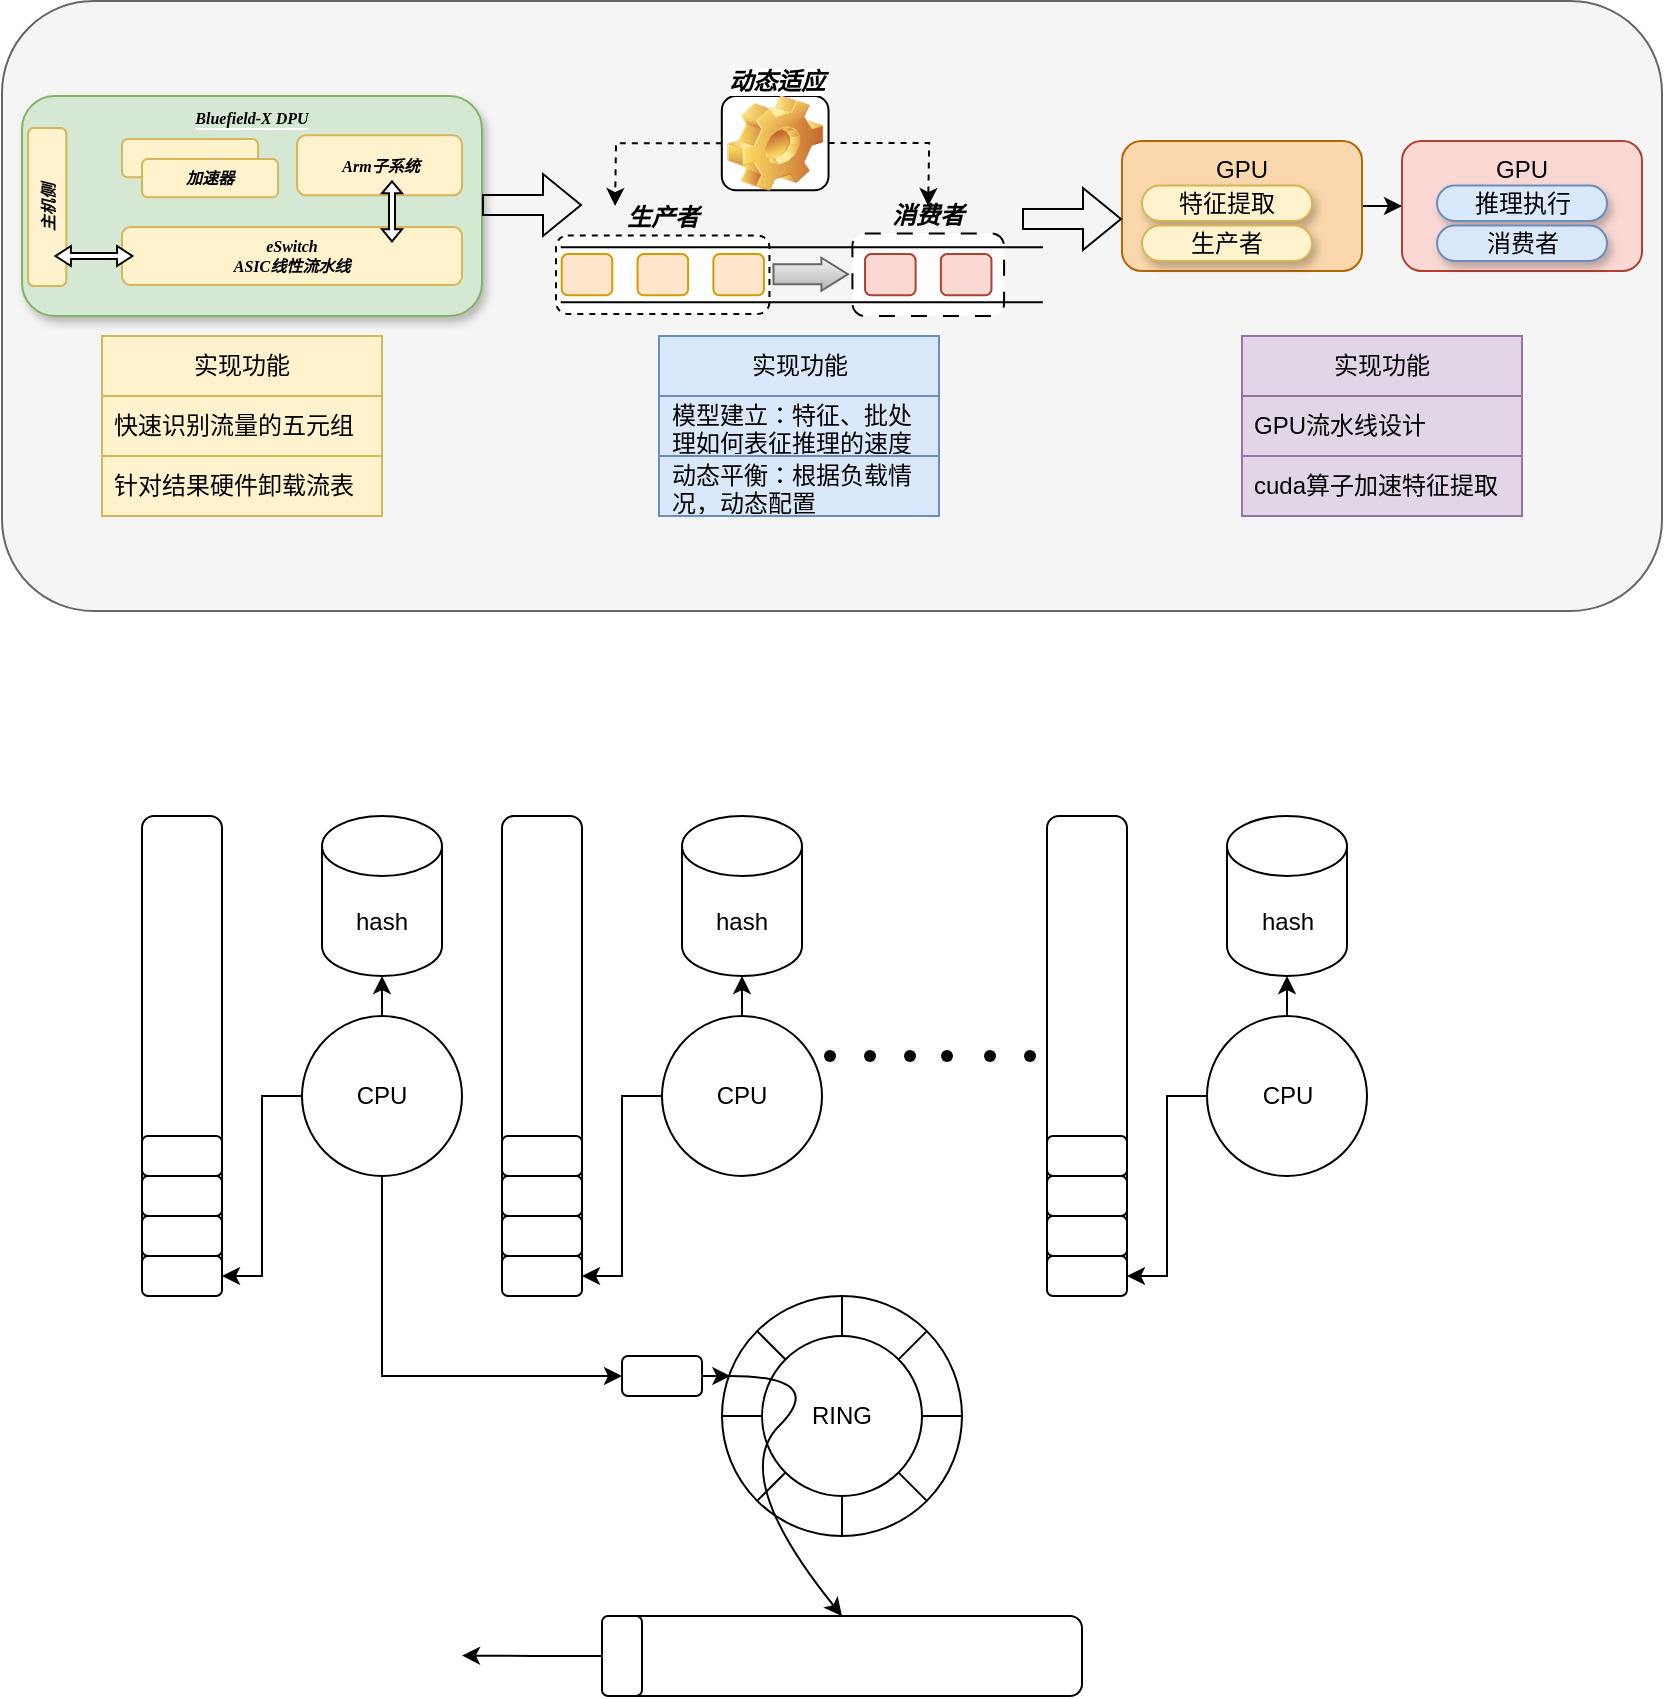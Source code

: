 <mxfile version="24.0.1" type="github">
  <diagram name="第 1 页" id="BEPfm012HWBrJYS6_Jwx">
    <mxGraphModel dx="1436" dy="853" grid="1" gridSize="10" guides="1" tooltips="1" connect="1" arrows="1" fold="1" page="1" pageScale="1" pageWidth="827" pageHeight="1169" math="0" shadow="0">
      <root>
        <mxCell id="0" />
        <mxCell id="1" parent="0" />
        <mxCell id="IIrm1d9D_0IFSA_Axzly-225" value="" style="rounded=1;whiteSpace=wrap;html=1;fillColor=#f5f5f5;fontColor=#333333;strokeColor=#666666;" parent="1" vertex="1">
          <mxGeometry y="272.5" width="830" height="305" as="geometry" />
        </mxCell>
        <mxCell id="IIrm1d9D_0IFSA_Axzly-65" value="" style="group" parent="1" vertex="1" connectable="0">
          <mxGeometry x="10" y="320" width="230" height="210" as="geometry" />
        </mxCell>
        <mxCell id="IIrm1d9D_0IFSA_Axzly-59" value="实现功能" style="swimlane;fontStyle=0;childLayout=stackLayout;horizontal=1;startSize=30;horizontalStack=0;resizeParent=1;resizeParentMax=0;resizeLast=0;collapsible=1;marginBottom=0;whiteSpace=wrap;html=1;fillColor=#fff2cc;strokeColor=#d6b656;container=0;" parent="IIrm1d9D_0IFSA_Axzly-65" vertex="1">
          <mxGeometry x="40" y="120" width="140" height="90" as="geometry" />
        </mxCell>
        <mxCell id="IIrm1d9D_0IFSA_Axzly-51" value="&lt;span style=&quot;background-color: rgb(213, 232, 212); font-size: 8px;&quot;&gt;Bluefield-X DPU&lt;/span&gt;" style="rounded=1;whiteSpace=wrap;html=1;fontStyle=3;fontFamily=Times New Roman;labelBackgroundColor=default;labelBorderColor=none;verticalAlign=top;fillColor=#d5e8d4;strokeColor=#82b366;shadow=1;fontSize=8;container=0;" parent="IIrm1d9D_0IFSA_Axzly-65" vertex="1">
          <mxGeometry width="230.0" height="110.0" as="geometry" />
        </mxCell>
        <mxCell id="IIrm1d9D_0IFSA_Axzly-52" value="&lt;font style=&quot;font-size: 8px;&quot;&gt;&lt;span style=&quot;font-size: 8px;&quot;&gt;&lt;span style=&quot;font-size: 8px;&quot;&gt;主机侧&lt;br style=&quot;font-size: 8px;&quot;&gt;&lt;/span&gt;&lt;/span&gt;&lt;/font&gt;" style="rounded=1;html=1;fillColor=#fff2cc;strokeColor=#d6b656;direction=west;fontStyle=3;verticalAlign=middle;horizontal=0;whiteSpace=wrap;fontSize=8;fontFamily=Times New Roman;container=0;" parent="IIrm1d9D_0IFSA_Axzly-65" vertex="1">
          <mxGeometry x="3" y="16" width="19.17" height="79" as="geometry" />
        </mxCell>
        <mxCell id="IIrm1d9D_0IFSA_Axzly-53" value="&lt;font style=&quot;font-size: 8px;&quot;&gt;eSwitch&lt;br&gt;&lt;span style=&quot;font-size: 8px;&quot;&gt;&lt;span style=&quot;font-size: 8px;&quot;&gt;ASIC线性流水线&lt;br style=&quot;font-size: 8px;&quot;&gt;&lt;/span&gt;&lt;/span&gt;&lt;/font&gt;" style="rounded=1;html=1;fillColor=#fff2cc;strokeColor=#d6b656;direction=north;fontStyle=3;verticalAlign=middle;horizontal=1;whiteSpace=wrap;fontSize=8;fontFamily=Times New Roman;container=0;" parent="IIrm1d9D_0IFSA_Axzly-65" vertex="1">
          <mxGeometry x="50" y="65.5" width="170" height="29" as="geometry" />
        </mxCell>
        <mxCell id="IIrm1d9D_0IFSA_Axzly-54" value="&lt;font style=&quot;font-size: 8px;&quot;&gt;&lt;span style=&quot;font-size: 8px;&quot;&gt;&lt;span style=&quot;font-size: 8px;&quot;&gt;Arm子系统&lt;br style=&quot;font-size: 8px;&quot;&gt;&lt;/span&gt;&lt;/span&gt;&lt;/font&gt;" style="rounded=1;html=1;fillColor=#fff2cc;strokeColor=#d6b656;direction=north;fontStyle=3;verticalAlign=middle;horizontal=1;whiteSpace=wrap;fontSize=8;fontFamily=Times New Roman;container=0;" parent="IIrm1d9D_0IFSA_Axzly-65" vertex="1">
          <mxGeometry x="137.5" y="19.66" width="82.5" height="30" as="geometry" />
        </mxCell>
        <mxCell id="IIrm1d9D_0IFSA_Axzly-55" value="&lt;font style=&quot;font-size: 8px;&quot;&gt;&lt;span style=&quot;font-size: 8px;&quot;&gt;&lt;span style=&quot;font-size: 8px;&quot;&gt;&lt;br style=&quot;font-size: 8px;&quot;&gt;&lt;/span&gt;&lt;/span&gt;&lt;/font&gt;" style="rounded=1;html=1;fillColor=#fff2cc;strokeColor=#d6b656;direction=north;fontStyle=3;verticalAlign=middle;horizontal=1;whiteSpace=wrap;fontSize=8;fontFamily=Times New Roman;container=0;" parent="IIrm1d9D_0IFSA_Axzly-65" vertex="1">
          <mxGeometry x="50" y="21.5" width="68.05" height="19.17" as="geometry" />
        </mxCell>
        <mxCell id="IIrm1d9D_0IFSA_Axzly-56" value="&lt;font style=&quot;font-size: 8px;&quot;&gt;&lt;span style=&quot;font-size: 8px;&quot;&gt;&lt;span style=&quot;font-size: 8px;&quot;&gt;加速器&lt;br style=&quot;font-size: 8px;&quot;&gt;&lt;/span&gt;&lt;/span&gt;&lt;/font&gt;" style="rounded=1;html=1;fillColor=#fff2cc;strokeColor=#d6b656;direction=north;fontStyle=3;verticalAlign=middle;horizontal=1;whiteSpace=wrap;fontSize=8;fontFamily=Times New Roman;container=0;" parent="IIrm1d9D_0IFSA_Axzly-65" vertex="1">
          <mxGeometry x="60" y="31.5" width="68.05" height="19.17" as="geometry" />
        </mxCell>
        <mxCell id="IIrm1d9D_0IFSA_Axzly-57" value="" style="shape=doubleArrow;direction=south;whiteSpace=wrap;html=1;fontFamily=Times New Roman;fontStyle=3;container=0;" parent="IIrm1d9D_0IFSA_Axzly-65" vertex="1">
          <mxGeometry x="180" y="42.67" width="10" height="30" as="geometry" />
        </mxCell>
        <mxCell id="IIrm1d9D_0IFSA_Axzly-58" value="" style="shape=doubleArrow;direction=south;whiteSpace=wrap;html=1;rotation=90;fontFamily=Times New Roman;fontStyle=3;container=0;" parent="IIrm1d9D_0IFSA_Axzly-65" vertex="1">
          <mxGeometry x="31" y="60.77" width="10" height="38.47" as="geometry" />
        </mxCell>
        <mxCell id="IIrm1d9D_0IFSA_Axzly-60" value="快速识别流量的五元组" style="text;strokeColor=#d6b656;fillColor=#fff2cc;align=left;verticalAlign=middle;spacingLeft=4;spacingRight=4;overflow=hidden;points=[[0,0.5],[1,0.5]];portConstraint=eastwest;rotatable=0;whiteSpace=wrap;html=1;container=0;" parent="IIrm1d9D_0IFSA_Axzly-65" vertex="1">
          <mxGeometry x="40" y="150" width="140" height="30" as="geometry" />
        </mxCell>
        <mxCell id="IIrm1d9D_0IFSA_Axzly-61" value="针对结果硬件卸载流表" style="text;strokeColor=#d6b656;fillColor=#fff2cc;align=left;verticalAlign=middle;spacingLeft=4;spacingRight=4;overflow=hidden;points=[[0,0.5],[1,0.5]];portConstraint=eastwest;rotatable=0;whiteSpace=wrap;html=1;container=0;" parent="IIrm1d9D_0IFSA_Axzly-65" vertex="1">
          <mxGeometry x="40" y="180" width="140" height="30" as="geometry" />
        </mxCell>
        <mxCell id="IIrm1d9D_0IFSA_Axzly-129" value="" style="group" parent="1" vertex="1" connectable="0">
          <mxGeometry x="277" y="320" width="243" height="110" as="geometry" />
        </mxCell>
        <mxCell id="IIrm1d9D_0IFSA_Axzly-94" value="" style="edgeStyle=orthogonalEdgeStyle;rounded=0;orthogonalLoop=1;jettySize=auto;html=1;dashed=1;fontFamily=Times New Roman;fontStyle=3" parent="IIrm1d9D_0IFSA_Axzly-129" source="IIrm1d9D_0IFSA_Axzly-97" edge="1">
          <mxGeometry relative="1" as="geometry">
            <mxPoint x="186.077" y="55" as="targetPoint" />
          </mxGeometry>
        </mxCell>
        <mxCell id="IIrm1d9D_0IFSA_Axzly-95" style="edgeStyle=orthogonalEdgeStyle;rounded=0;orthogonalLoop=1;jettySize=auto;html=1;exitX=0;exitY=0.5;exitDx=0;exitDy=0;dashed=1;fontFamily=Times New Roman;fontStyle=3" parent="IIrm1d9D_0IFSA_Axzly-129" source="IIrm1d9D_0IFSA_Axzly-97" edge="1">
          <mxGeometry relative="1" as="geometry">
            <mxPoint x="29.538" y="55" as="targetPoint" />
          </mxGeometry>
        </mxCell>
        <mxCell id="IIrm1d9D_0IFSA_Axzly-97" value="动态适应" style="icon;html=1;image=img/clipart/Gear_128x128.png;labelPosition=center;verticalLabelPosition=top;align=center;verticalAlign=bottom;container=0;fontFamily=Times New Roman;fontStyle=3" parent="IIrm1d9D_0IFSA_Axzly-129" vertex="1">
          <mxGeometry x="82.903" width="53.366" height="47.143" as="geometry" />
        </mxCell>
        <mxCell id="IIrm1d9D_0IFSA_Axzly-109" value="生产者" style="rounded=1;whiteSpace=wrap;html=1;verticalAlign=bottom;labelPosition=center;verticalLabelPosition=top;align=center;dashed=1;container=0;fontFamily=Times New Roman;fontStyle=3" parent="IIrm1d9D_0IFSA_Axzly-129" vertex="1">
          <mxGeometry y="69.732" width="106.731" height="39.286" as="geometry" />
        </mxCell>
        <mxCell id="IIrm1d9D_0IFSA_Axzly-110" value="&lt;span&gt;&lt;span&gt;&lt;font&gt;消费者&lt;/font&gt;&lt;/span&gt;&lt;/span&gt;" style="rounded=1;whiteSpace=wrap;html=1;gradientColor=none;dashed=1;dashPattern=8 8;labelPosition=center;verticalLabelPosition=top;align=center;verticalAlign=bottom;container=0;fontFamily=Times New Roman;fontStyle=3" parent="IIrm1d9D_0IFSA_Axzly-129" vertex="1">
          <mxGeometry x="148.206" y="68.75" width="75.835" height="41.25" as="geometry" />
        </mxCell>
        <mxCell id="IIrm1d9D_0IFSA_Axzly-111" value="" style="shape=partialRectangle;whiteSpace=wrap;html=1;left=0;right=0;fillColor=none;container=0;fontFamily=Times New Roman;fontStyle=3" parent="IIrm1d9D_0IFSA_Axzly-129" vertex="1">
          <mxGeometry x="2.855" y="75.625" width="240.145" height="27.5" as="geometry" />
        </mxCell>
        <mxCell id="IIrm1d9D_0IFSA_Axzly-112" value="" style="rounded=1;whiteSpace=wrap;html=1;fillColor=#fad9d5;strokeColor=#ae4132;container=0;fontFamily=Times New Roman;fontStyle=3" parent="IIrm1d9D_0IFSA_Axzly-129" vertex="1">
          <mxGeometry x="154.526" y="79.062" width="25.278" height="20.625" as="geometry" />
        </mxCell>
        <mxCell id="IIrm1d9D_0IFSA_Axzly-113" value="" style="rounded=1;whiteSpace=wrap;html=1;fillColor=#fad9d5;strokeColor=#ae4132;container=0;fontFamily=Times New Roman;fontStyle=3" parent="IIrm1d9D_0IFSA_Axzly-129" vertex="1">
          <mxGeometry x="192.443" y="79.062" width="25.278" height="20.625" as="geometry" />
        </mxCell>
        <mxCell id="IIrm1d9D_0IFSA_Axzly-114" value="" style="rounded=1;whiteSpace=wrap;html=1;fillColor=#ffe6cc;strokeColor=#d79b00;container=0;fontFamily=Times New Roman;fontStyle=3" parent="IIrm1d9D_0IFSA_Axzly-129" vertex="1">
          <mxGeometry x="2.855" y="79.062" width="25.278" height="20.625" as="geometry" />
        </mxCell>
        <mxCell id="IIrm1d9D_0IFSA_Axzly-115" value="" style="rounded=1;whiteSpace=wrap;html=1;fillColor=#ffe6cc;strokeColor=#d79b00;container=0;fontFamily=Times New Roman;fontStyle=3" parent="IIrm1d9D_0IFSA_Axzly-129" vertex="1">
          <mxGeometry x="40.773" y="79.062" width="25.278" height="20.625" as="geometry" />
        </mxCell>
        <mxCell id="IIrm1d9D_0IFSA_Axzly-116" value="" style="rounded=1;whiteSpace=wrap;html=1;fillColor=#ffe6cc;strokeColor=#d79b00;container=0;fontFamily=Times New Roman;fontStyle=3" parent="IIrm1d9D_0IFSA_Axzly-129" vertex="1">
          <mxGeometry x="78.69" y="79.062" width="25.278" height="20.625" as="geometry" />
        </mxCell>
        <mxCell id="IIrm1d9D_0IFSA_Axzly-121" value="" style="shape=flexArrow;endArrow=classic;html=1;rounded=0;endWidth=5.517;endSize=4.103;fillColor=#f5f5f5;gradientColor=#b3b3b3;strokeColor=#666666;" parent="IIrm1d9D_0IFSA_Axzly-129" edge="1">
          <mxGeometry width="50" height="50" relative="1" as="geometry">
            <mxPoint x="108.252" y="89.108" as="sourcePoint" />
            <mxPoint x="146.497" y="89.108" as="targetPoint" />
          </mxGeometry>
        </mxCell>
        <mxCell id="IIrm1d9D_0IFSA_Axzly-130" value="实现功能" style="swimlane;fontStyle=0;childLayout=stackLayout;horizontal=1;startSize=30;horizontalStack=0;resizeParent=1;resizeParentMax=0;resizeLast=0;collapsible=1;marginBottom=0;whiteSpace=wrap;html=1;fillColor=#dae8fc;strokeColor=#6c8ebf;" parent="1" vertex="1">
          <mxGeometry x="328.5" y="440" width="140" height="90" as="geometry" />
        </mxCell>
        <mxCell id="IIrm1d9D_0IFSA_Axzly-131" value="模型建立：特征、批处理如何表征推理的速度" style="text;strokeColor=#6c8ebf;fillColor=#dae8fc;align=left;verticalAlign=middle;spacingLeft=4;spacingRight=4;overflow=hidden;points=[[0,0.5],[1,0.5]];portConstraint=eastwest;rotatable=0;whiteSpace=wrap;html=1;" parent="IIrm1d9D_0IFSA_Axzly-130" vertex="1">
          <mxGeometry y="30" width="140" height="30" as="geometry" />
        </mxCell>
        <mxCell id="IIrm1d9D_0IFSA_Axzly-132" value="动态平衡：根据负载情况，动态配置" style="text;strokeColor=#6c8ebf;fillColor=#dae8fc;align=left;verticalAlign=middle;spacingLeft=4;spacingRight=4;overflow=hidden;points=[[0,0.5],[1,0.5]];portConstraint=eastwest;rotatable=0;whiteSpace=wrap;html=1;" parent="IIrm1d9D_0IFSA_Axzly-130" vertex="1">
          <mxGeometry y="60" width="140" height="30" as="geometry" />
        </mxCell>
        <mxCell id="IIrm1d9D_0IFSA_Axzly-220" value="" style="edgeStyle=orthogonalEdgeStyle;rounded=0;orthogonalLoop=1;jettySize=auto;html=1;" parent="1" source="IIrm1d9D_0IFSA_Axzly-186" target="IIrm1d9D_0IFSA_Axzly-189" edge="1">
          <mxGeometry relative="1" as="geometry" />
        </mxCell>
        <mxCell id="IIrm1d9D_0IFSA_Axzly-186" value="GPU&lt;br&gt;" style="rounded=1;whiteSpace=wrap;html=1;fillColor=#fad7ac;strokeColor=#b46504;verticalAlign=top;container=0;" parent="1" vertex="1">
          <mxGeometry x="560" y="342.5" width="120" height="65" as="geometry" />
        </mxCell>
        <mxCell id="IIrm1d9D_0IFSA_Axzly-189" value="GPU" style="rounded=1;whiteSpace=wrap;html=1;fillColor=#fad9d5;strokeColor=#ae4132;verticalAlign=top;container=0;" parent="1" vertex="1">
          <mxGeometry x="700" y="342.5" width="120" height="65" as="geometry" />
        </mxCell>
        <mxCell id="IIrm1d9D_0IFSA_Axzly-191" value="特征提取" style="rounded=1;whiteSpace=wrap;html=1;arcSize=50;fillColor=#fff2cc;strokeColor=#d6b656;shadow=1;fillStyle=auto;container=0;" parent="1" vertex="1">
          <mxGeometry x="570" y="364.75" width="85" height="17.75" as="geometry" />
        </mxCell>
        <mxCell id="IIrm1d9D_0IFSA_Axzly-192" value="生产者" style="rounded=1;whiteSpace=wrap;html=1;arcSize=50;fillColor=#fff2cc;strokeColor=#d6b656;shadow=1;container=0;" parent="1" vertex="1">
          <mxGeometry x="570" y="384.75" width="85" height="17.75" as="geometry" />
        </mxCell>
        <mxCell id="IIrm1d9D_0IFSA_Axzly-197" value="推理执行" style="rounded=1;whiteSpace=wrap;html=1;arcSize=50;fillColor=#dae8fc;strokeColor=#6c8ebf;shadow=1;fillStyle=auto;container=0;" parent="1" vertex="1">
          <mxGeometry x="717.5" y="364.75" width="85" height="17.75" as="geometry" />
        </mxCell>
        <mxCell id="IIrm1d9D_0IFSA_Axzly-198" value="消费者" style="rounded=1;whiteSpace=wrap;html=1;arcSize=50;fillColor=#dae8fc;strokeColor=#6c8ebf;shadow=1;fillStyle=auto;container=0;" parent="1" vertex="1">
          <mxGeometry x="717.5" y="384.75" width="85" height="17.75" as="geometry" />
        </mxCell>
        <mxCell id="IIrm1d9D_0IFSA_Axzly-221" value="实现功能" style="swimlane;fontStyle=0;childLayout=stackLayout;horizontal=1;startSize=30;horizontalStack=0;resizeParent=1;resizeParentMax=0;resizeLast=0;collapsible=1;marginBottom=0;whiteSpace=wrap;html=1;fillColor=#e1d5e7;strokeColor=#9673a6;" parent="1" vertex="1">
          <mxGeometry x="620" y="440" width="140" height="90" as="geometry" />
        </mxCell>
        <mxCell id="IIrm1d9D_0IFSA_Axzly-222" value="GPU流水线设计" style="text;strokeColor=#9673a6;fillColor=#e1d5e7;align=left;verticalAlign=middle;spacingLeft=4;spacingRight=4;overflow=hidden;points=[[0,0.5],[1,0.5]];portConstraint=eastwest;rotatable=0;whiteSpace=wrap;html=1;" parent="IIrm1d9D_0IFSA_Axzly-221" vertex="1">
          <mxGeometry y="30" width="140" height="30" as="geometry" />
        </mxCell>
        <mxCell id="IIrm1d9D_0IFSA_Axzly-223" value="cuda算子加速特征提取" style="text;strokeColor=#9673a6;fillColor=#e1d5e7;align=left;verticalAlign=middle;spacingLeft=4;spacingRight=4;overflow=hidden;points=[[0,0.5],[1,0.5]];portConstraint=eastwest;rotatable=0;whiteSpace=wrap;html=1;" parent="IIrm1d9D_0IFSA_Axzly-221" vertex="1">
          <mxGeometry y="60" width="140" height="30" as="geometry" />
        </mxCell>
        <mxCell id="IIrm1d9D_0IFSA_Axzly-229" value="" style="shape=flexArrow;endArrow=classic;html=1;rounded=0;" parent="1" edge="1">
          <mxGeometry width="50" height="50" relative="1" as="geometry">
            <mxPoint x="510" y="381.5" as="sourcePoint" />
            <mxPoint x="560" y="381.5" as="targetPoint" />
          </mxGeometry>
        </mxCell>
        <mxCell id="IIrm1d9D_0IFSA_Axzly-230" value="" style="shape=flexArrow;endArrow=classic;html=1;rounded=0;" parent="1" edge="1">
          <mxGeometry width="50" height="50" relative="1" as="geometry">
            <mxPoint x="240" y="374.5" as="sourcePoint" />
            <mxPoint x="290" y="374.5" as="targetPoint" />
          </mxGeometry>
        </mxCell>
        <mxCell id="Cnf2XQRgXCFw5T7FZnt9-1" value="" style="rounded=1;whiteSpace=wrap;html=1;" vertex="1" parent="1">
          <mxGeometry x="70" y="680" width="40" height="240" as="geometry" />
        </mxCell>
        <mxCell id="Cnf2XQRgXCFw5T7FZnt9-15" style="edgeStyle=orthogonalEdgeStyle;rounded=0;orthogonalLoop=1;jettySize=auto;html=1;exitX=0;exitY=0.5;exitDx=0;exitDy=0;entryX=1;entryY=0.5;entryDx=0;entryDy=0;" edge="1" parent="1" source="Cnf2XQRgXCFw5T7FZnt9-9" target="Cnf2XQRgXCFw5T7FZnt9-11">
          <mxGeometry relative="1" as="geometry" />
        </mxCell>
        <mxCell id="Cnf2XQRgXCFw5T7FZnt9-38" style="edgeStyle=orthogonalEdgeStyle;rounded=0;orthogonalLoop=1;jettySize=auto;html=1;exitX=0.5;exitY=1;exitDx=0;exitDy=0;entryX=0;entryY=0.5;entryDx=0;entryDy=0;" edge="1" parent="1" source="Cnf2XQRgXCFw5T7FZnt9-9" target="Cnf2XQRgXCFw5T7FZnt9-37">
          <mxGeometry relative="1" as="geometry" />
        </mxCell>
        <mxCell id="Cnf2XQRgXCFw5T7FZnt9-9" value="CPU" style="ellipse;whiteSpace=wrap;html=1;aspect=fixed;" vertex="1" parent="1">
          <mxGeometry x="150" y="780" width="80" height="80" as="geometry" />
        </mxCell>
        <mxCell id="Cnf2XQRgXCFw5T7FZnt9-10" value="hash" style="shape=cylinder3;whiteSpace=wrap;html=1;boundedLbl=1;backgroundOutline=1;size=15;" vertex="1" parent="1">
          <mxGeometry x="160" y="680" width="60" height="80" as="geometry" />
        </mxCell>
        <mxCell id="Cnf2XQRgXCFw5T7FZnt9-11" value="" style="rounded=1;whiteSpace=wrap;html=1;" vertex="1" parent="1">
          <mxGeometry x="70" y="900" width="40" height="20" as="geometry" />
        </mxCell>
        <mxCell id="Cnf2XQRgXCFw5T7FZnt9-12" value="" style="rounded=1;whiteSpace=wrap;html=1;" vertex="1" parent="1">
          <mxGeometry x="70" y="880" width="40" height="20" as="geometry" />
        </mxCell>
        <mxCell id="Cnf2XQRgXCFw5T7FZnt9-13" value="" style="rounded=1;whiteSpace=wrap;html=1;" vertex="1" parent="1">
          <mxGeometry x="70" y="860" width="40" height="20" as="geometry" />
        </mxCell>
        <mxCell id="Cnf2XQRgXCFw5T7FZnt9-14" value="" style="rounded=1;whiteSpace=wrap;html=1;" vertex="1" parent="1">
          <mxGeometry x="70" y="840" width="40" height="20" as="geometry" />
        </mxCell>
        <mxCell id="Cnf2XQRgXCFw5T7FZnt9-16" style="edgeStyle=orthogonalEdgeStyle;rounded=0;orthogonalLoop=1;jettySize=auto;html=1;exitX=0.5;exitY=0;exitDx=0;exitDy=0;entryX=0.5;entryY=1;entryDx=0;entryDy=0;entryPerimeter=0;" edge="1" parent="1" source="Cnf2XQRgXCFw5T7FZnt9-9" target="Cnf2XQRgXCFw5T7FZnt9-10">
          <mxGeometry relative="1" as="geometry" />
        </mxCell>
        <mxCell id="Cnf2XQRgXCFw5T7FZnt9-17" value="" style="ellipse;whiteSpace=wrap;html=1;aspect=fixed;" vertex="1" parent="1">
          <mxGeometry x="360" y="920" width="120" height="120" as="geometry" />
        </mxCell>
        <mxCell id="Cnf2XQRgXCFw5T7FZnt9-20" value="" style="endArrow=none;html=1;rounded=0;exitX=0;exitY=0;exitDx=0;exitDy=0;entryX=1;entryY=1;entryDx=0;entryDy=0;" edge="1" parent="1" source="Cnf2XQRgXCFw5T7FZnt9-17" target="Cnf2XQRgXCFw5T7FZnt9-17">
          <mxGeometry width="50" height="50" relative="1" as="geometry">
            <mxPoint x="521.5" y="810" as="sourcePoint" />
            <mxPoint x="571.5" y="760" as="targetPoint" />
          </mxGeometry>
        </mxCell>
        <mxCell id="Cnf2XQRgXCFw5T7FZnt9-21" value="" style="endArrow=none;html=1;rounded=0;exitX=0;exitY=0.5;exitDx=0;exitDy=0;entryX=1;entryY=0.5;entryDx=0;entryDy=0;" edge="1" parent="1" source="Cnf2XQRgXCFw5T7FZnt9-17" target="Cnf2XQRgXCFw5T7FZnt9-17">
          <mxGeometry width="50" height="50" relative="1" as="geometry">
            <mxPoint x="531.5" y="820" as="sourcePoint" />
            <mxPoint x="581.5" y="770" as="targetPoint" />
          </mxGeometry>
        </mxCell>
        <mxCell id="Cnf2XQRgXCFw5T7FZnt9-22" value="" style="endArrow=none;html=1;rounded=0;exitX=0.5;exitY=0;exitDx=0;exitDy=0;entryX=0.5;entryY=1;entryDx=0;entryDy=0;" edge="1" parent="1" source="Cnf2XQRgXCFw5T7FZnt9-17" target="Cnf2XQRgXCFw5T7FZnt9-17">
          <mxGeometry width="50" height="50" relative="1" as="geometry">
            <mxPoint x="531.5" y="820" as="sourcePoint" />
            <mxPoint x="581.5" y="770" as="targetPoint" />
          </mxGeometry>
        </mxCell>
        <mxCell id="Cnf2XQRgXCFw5T7FZnt9-23" value="" style="endArrow=none;html=1;rounded=0;exitX=1;exitY=0;exitDx=0;exitDy=0;entryX=0;entryY=1;entryDx=0;entryDy=0;" edge="1" parent="1" source="Cnf2XQRgXCFw5T7FZnt9-17" target="Cnf2XQRgXCFw5T7FZnt9-17">
          <mxGeometry width="50" height="50" relative="1" as="geometry">
            <mxPoint x="541.5" y="830" as="sourcePoint" />
            <mxPoint x="591.5" y="780" as="targetPoint" />
          </mxGeometry>
        </mxCell>
        <mxCell id="Cnf2XQRgXCFw5T7FZnt9-36" value="RING" style="ellipse;whiteSpace=wrap;html=1;aspect=fixed;" vertex="1" parent="1">
          <mxGeometry x="380" y="940" width="80" height="80" as="geometry" />
        </mxCell>
        <mxCell id="Cnf2XQRgXCFw5T7FZnt9-37" value="" style="rounded=1;whiteSpace=wrap;html=1;" vertex="1" parent="1">
          <mxGeometry x="310" y="950" width="40" height="20" as="geometry" />
        </mxCell>
        <mxCell id="Cnf2XQRgXCFw5T7FZnt9-39" style="edgeStyle=orthogonalEdgeStyle;rounded=0;orthogonalLoop=1;jettySize=auto;html=1;exitX=1;exitY=0.5;exitDx=0;exitDy=0;entryX=0.035;entryY=0.334;entryDx=0;entryDy=0;entryPerimeter=0;" edge="1" parent="1" source="Cnf2XQRgXCFw5T7FZnt9-37" target="Cnf2XQRgXCFw5T7FZnt9-17">
          <mxGeometry relative="1" as="geometry" />
        </mxCell>
        <mxCell id="Cnf2XQRgXCFw5T7FZnt9-40" value="" style="rounded=1;whiteSpace=wrap;html=1;rotation=90;" vertex="1" parent="1">
          <mxGeometry x="400" y="980" width="40" height="240" as="geometry" />
        </mxCell>
        <mxCell id="Cnf2XQRgXCFw5T7FZnt9-43" style="edgeStyle=orthogonalEdgeStyle;rounded=0;orthogonalLoop=1;jettySize=auto;html=1;exitX=0.5;exitY=1;exitDx=0;exitDy=0;" edge="1" parent="1" source="Cnf2XQRgXCFw5T7FZnt9-42">
          <mxGeometry relative="1" as="geometry">
            <mxPoint x="230" y="1099.795" as="targetPoint" />
          </mxGeometry>
        </mxCell>
        <mxCell id="Cnf2XQRgXCFw5T7FZnt9-42" value="" style="rounded=1;whiteSpace=wrap;html=1;rotation=90;" vertex="1" parent="1">
          <mxGeometry x="290" y="1090" width="40" height="20" as="geometry" />
        </mxCell>
        <mxCell id="Cnf2XQRgXCFw5T7FZnt9-45" value="" style="curved=1;endArrow=classic;html=1;rounded=0;entryX=0;entryY=0.5;entryDx=0;entryDy=0;" edge="1" parent="1" target="Cnf2XQRgXCFw5T7FZnt9-40">
          <mxGeometry width="50" height="50" relative="1" as="geometry">
            <mxPoint x="363.5" y="960" as="sourcePoint" />
            <mxPoint x="413.5" y="1010" as="targetPoint" />
            <Array as="points">
              <mxPoint x="413.5" y="960" />
              <mxPoint x="363.5" y="1010" />
            </Array>
          </mxGeometry>
        </mxCell>
        <mxCell id="Cnf2XQRgXCFw5T7FZnt9-46" value="" style="rounded=1;whiteSpace=wrap;html=1;" vertex="1" parent="1">
          <mxGeometry x="250" y="680" width="40" height="240" as="geometry" />
        </mxCell>
        <mxCell id="Cnf2XQRgXCFw5T7FZnt9-47" style="edgeStyle=orthogonalEdgeStyle;rounded=0;orthogonalLoop=1;jettySize=auto;html=1;exitX=0;exitY=0.5;exitDx=0;exitDy=0;entryX=1;entryY=0.5;entryDx=0;entryDy=0;" edge="1" parent="1" source="Cnf2XQRgXCFw5T7FZnt9-48" target="Cnf2XQRgXCFw5T7FZnt9-50">
          <mxGeometry relative="1" as="geometry" />
        </mxCell>
        <mxCell id="Cnf2XQRgXCFw5T7FZnt9-48" value="CPU" style="ellipse;whiteSpace=wrap;html=1;aspect=fixed;" vertex="1" parent="1">
          <mxGeometry x="330" y="780" width="80" height="80" as="geometry" />
        </mxCell>
        <mxCell id="Cnf2XQRgXCFw5T7FZnt9-49" value="hash" style="shape=cylinder3;whiteSpace=wrap;html=1;boundedLbl=1;backgroundOutline=1;size=15;" vertex="1" parent="1">
          <mxGeometry x="340" y="680" width="60" height="80" as="geometry" />
        </mxCell>
        <mxCell id="Cnf2XQRgXCFw5T7FZnt9-50" value="" style="rounded=1;whiteSpace=wrap;html=1;" vertex="1" parent="1">
          <mxGeometry x="250" y="900" width="40" height="20" as="geometry" />
        </mxCell>
        <mxCell id="Cnf2XQRgXCFw5T7FZnt9-51" value="" style="rounded=1;whiteSpace=wrap;html=1;" vertex="1" parent="1">
          <mxGeometry x="250" y="880" width="40" height="20" as="geometry" />
        </mxCell>
        <mxCell id="Cnf2XQRgXCFw5T7FZnt9-52" value="" style="rounded=1;whiteSpace=wrap;html=1;" vertex="1" parent="1">
          <mxGeometry x="250" y="860" width="40" height="20" as="geometry" />
        </mxCell>
        <mxCell id="Cnf2XQRgXCFw5T7FZnt9-53" value="" style="rounded=1;whiteSpace=wrap;html=1;" vertex="1" parent="1">
          <mxGeometry x="250" y="840" width="40" height="20" as="geometry" />
        </mxCell>
        <mxCell id="Cnf2XQRgXCFw5T7FZnt9-54" style="edgeStyle=orthogonalEdgeStyle;rounded=0;orthogonalLoop=1;jettySize=auto;html=1;exitX=0.5;exitY=0;exitDx=0;exitDy=0;entryX=0.5;entryY=1;entryDx=0;entryDy=0;entryPerimeter=0;" edge="1" parent="1" source="Cnf2XQRgXCFw5T7FZnt9-48" target="Cnf2XQRgXCFw5T7FZnt9-49">
          <mxGeometry relative="1" as="geometry" />
        </mxCell>
        <mxCell id="Cnf2XQRgXCFw5T7FZnt9-55" value="" style="rounded=1;whiteSpace=wrap;html=1;" vertex="1" parent="1">
          <mxGeometry x="522.5" y="680" width="40" height="240" as="geometry" />
        </mxCell>
        <mxCell id="Cnf2XQRgXCFw5T7FZnt9-56" style="edgeStyle=orthogonalEdgeStyle;rounded=0;orthogonalLoop=1;jettySize=auto;html=1;exitX=0;exitY=0.5;exitDx=0;exitDy=0;entryX=1;entryY=0.5;entryDx=0;entryDy=0;" edge="1" parent="1" source="Cnf2XQRgXCFw5T7FZnt9-57" target="Cnf2XQRgXCFw5T7FZnt9-59">
          <mxGeometry relative="1" as="geometry" />
        </mxCell>
        <mxCell id="Cnf2XQRgXCFw5T7FZnt9-57" value="CPU" style="ellipse;whiteSpace=wrap;html=1;aspect=fixed;" vertex="1" parent="1">
          <mxGeometry x="602.5" y="780" width="80" height="80" as="geometry" />
        </mxCell>
        <mxCell id="Cnf2XQRgXCFw5T7FZnt9-58" value="hash" style="shape=cylinder3;whiteSpace=wrap;html=1;boundedLbl=1;backgroundOutline=1;size=15;" vertex="1" parent="1">
          <mxGeometry x="612.5" y="680" width="60" height="80" as="geometry" />
        </mxCell>
        <mxCell id="Cnf2XQRgXCFw5T7FZnt9-59" value="" style="rounded=1;whiteSpace=wrap;html=1;" vertex="1" parent="1">
          <mxGeometry x="522.5" y="900" width="40" height="20" as="geometry" />
        </mxCell>
        <mxCell id="Cnf2XQRgXCFw5T7FZnt9-60" value="" style="rounded=1;whiteSpace=wrap;html=1;" vertex="1" parent="1">
          <mxGeometry x="522.5" y="880" width="40" height="20" as="geometry" />
        </mxCell>
        <mxCell id="Cnf2XQRgXCFw5T7FZnt9-61" value="" style="rounded=1;whiteSpace=wrap;html=1;" vertex="1" parent="1">
          <mxGeometry x="522.5" y="860" width="40" height="20" as="geometry" />
        </mxCell>
        <mxCell id="Cnf2XQRgXCFw5T7FZnt9-62" value="" style="rounded=1;whiteSpace=wrap;html=1;" vertex="1" parent="1">
          <mxGeometry x="522.5" y="840" width="40" height="20" as="geometry" />
        </mxCell>
        <mxCell id="Cnf2XQRgXCFw5T7FZnt9-63" style="edgeStyle=orthogonalEdgeStyle;rounded=0;orthogonalLoop=1;jettySize=auto;html=1;exitX=0.5;exitY=0;exitDx=0;exitDy=0;entryX=0.5;entryY=1;entryDx=0;entryDy=0;entryPerimeter=0;" edge="1" parent="1" source="Cnf2XQRgXCFw5T7FZnt9-57" target="Cnf2XQRgXCFw5T7FZnt9-58">
          <mxGeometry relative="1" as="geometry" />
        </mxCell>
        <mxCell id="Cnf2XQRgXCFw5T7FZnt9-73" value="" style="group" vertex="1" connectable="0" parent="1">
          <mxGeometry x="404" y="790" width="120" height="20" as="geometry" />
        </mxCell>
        <mxCell id="Cnf2XQRgXCFw5T7FZnt9-67" value="" style="shape=waypoint;sketch=0;fillStyle=solid;size=6;pointerEvents=1;points=[];fillColor=none;resizable=0;rotatable=0;perimeter=centerPerimeter;snapToPoint=1;" vertex="1" parent="Cnf2XQRgXCFw5T7FZnt9-73">
          <mxGeometry x="20" width="20" height="20" as="geometry" />
        </mxCell>
        <mxCell id="Cnf2XQRgXCFw5T7FZnt9-68" value="" style="shape=waypoint;sketch=0;fillStyle=solid;size=6;pointerEvents=1;points=[];fillColor=none;resizable=0;rotatable=0;perimeter=centerPerimeter;snapToPoint=1;" vertex="1" parent="Cnf2XQRgXCFw5T7FZnt9-73">
          <mxGeometry x="40" width="20" height="20" as="geometry" />
        </mxCell>
        <mxCell id="Cnf2XQRgXCFw5T7FZnt9-69" value="" style="shape=waypoint;sketch=0;fillStyle=solid;size=6;pointerEvents=1;points=[];fillColor=none;resizable=0;rotatable=0;perimeter=centerPerimeter;snapToPoint=1;" vertex="1" parent="Cnf2XQRgXCFw5T7FZnt9-73">
          <mxGeometry x="58.5" width="20" height="20" as="geometry" />
        </mxCell>
        <mxCell id="Cnf2XQRgXCFw5T7FZnt9-70" value="" style="shape=waypoint;sketch=0;fillStyle=solid;size=6;pointerEvents=1;points=[];fillColor=none;resizable=0;rotatable=0;perimeter=centerPerimeter;snapToPoint=1;" vertex="1" parent="Cnf2XQRgXCFw5T7FZnt9-73">
          <mxGeometry x="80" width="20" height="20" as="geometry" />
        </mxCell>
        <mxCell id="Cnf2XQRgXCFw5T7FZnt9-71" value="" style="shape=waypoint;sketch=0;fillStyle=solid;size=6;pointerEvents=1;points=[];fillColor=none;resizable=0;rotatable=0;perimeter=centerPerimeter;snapToPoint=1;" vertex="1" parent="Cnf2XQRgXCFw5T7FZnt9-73">
          <mxGeometry x="100" width="20" height="20" as="geometry" />
        </mxCell>
        <mxCell id="Cnf2XQRgXCFw5T7FZnt9-72" value="" style="shape=waypoint;sketch=0;fillStyle=solid;size=6;pointerEvents=1;points=[];fillColor=none;resizable=0;rotatable=0;perimeter=centerPerimeter;snapToPoint=1;" vertex="1" parent="Cnf2XQRgXCFw5T7FZnt9-73">
          <mxGeometry width="20" height="20" as="geometry" />
        </mxCell>
      </root>
    </mxGraphModel>
  </diagram>
</mxfile>

